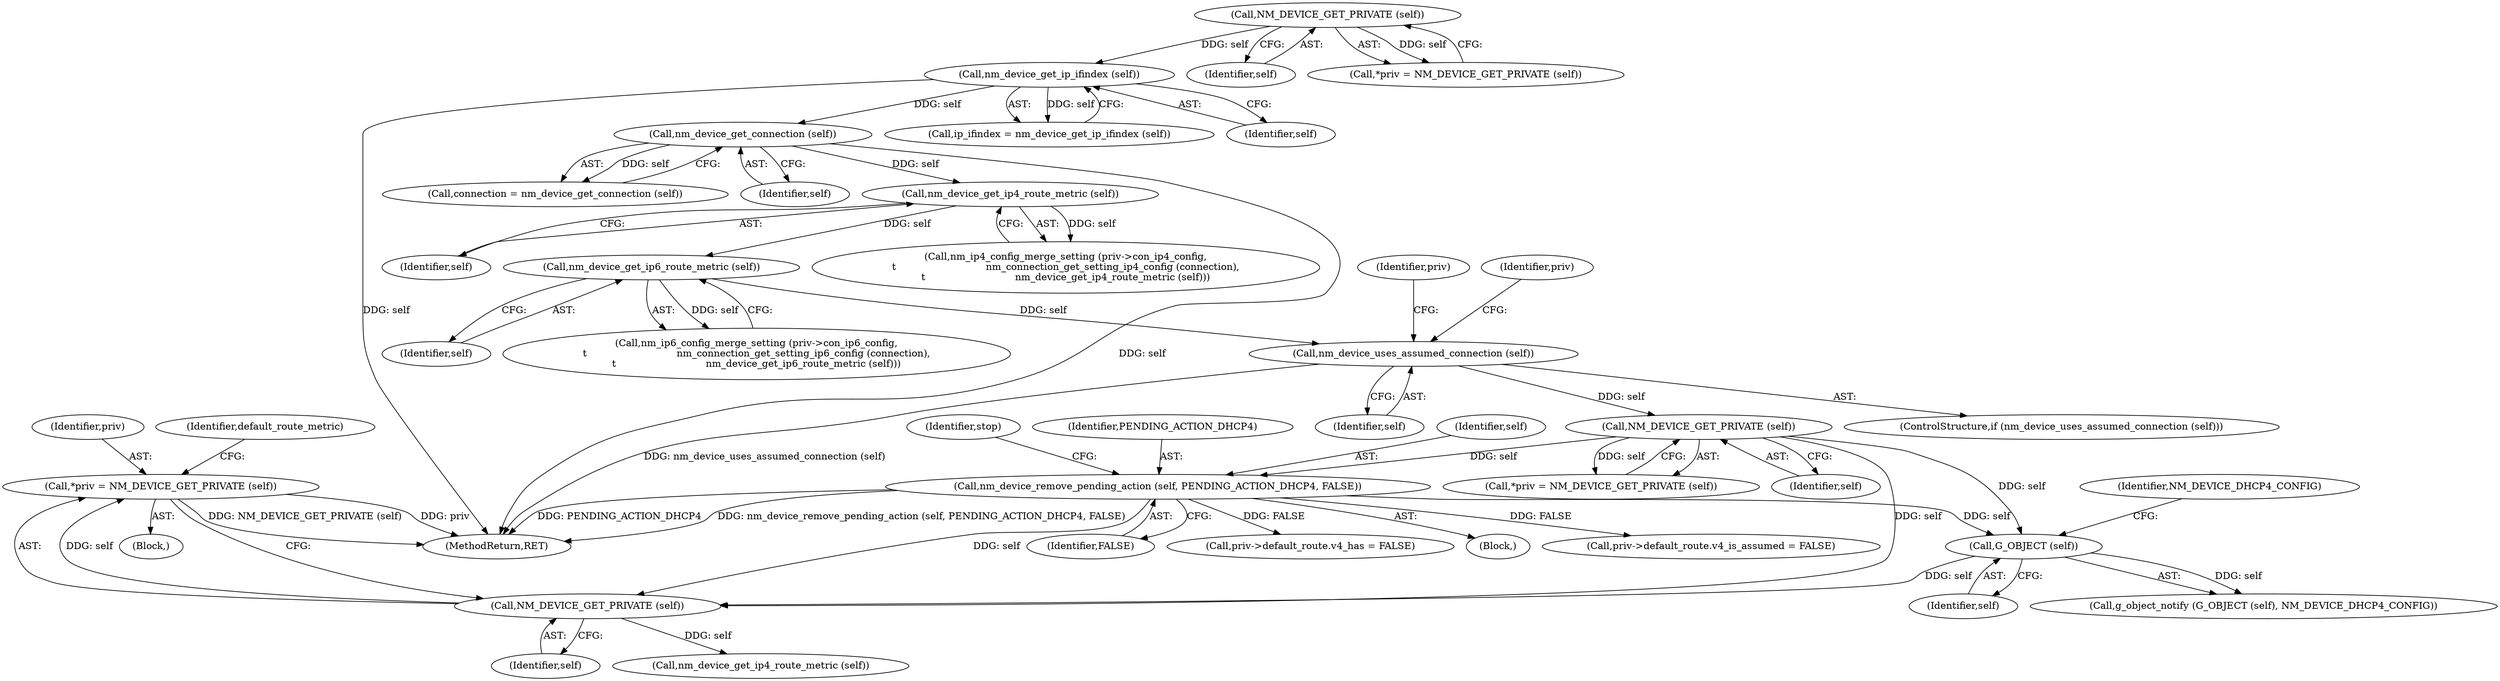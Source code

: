 digraph "0_NetworkManager_d5fc88e573fa58b93034b04d35a2454f5d28cad9@pointer" {
"1004747" [label="(Call,*priv = NM_DEVICE_GET_PRIVATE (self))"];
"1004749" [label="(Call,NM_DEVICE_GET_PRIVATE (self))"];
"1004715" [label="(Call,nm_device_remove_pending_action (self, PENDING_ACTION_DHCP4, FALSE))"];
"1004691" [label="(Call,NM_DEVICE_GET_PRIVATE (self))"];
"1004668" [label="(Call,nm_device_uses_assumed_connection (self))"];
"1004665" [label="(Call,nm_device_get_ip6_route_metric (self))"];
"1004657" [label="(Call,nm_device_get_ip4_route_metric (self))"];
"1004633" [label="(Call,nm_device_get_connection (self))"];
"1004611" [label="(Call,nm_device_get_ip_ifindex (self))"];
"1004606" [label="(Call,NM_DEVICE_GET_PRIVATE (self))"];
"1004742" [label="(Call,G_OBJECT (self))"];
"1004673" [label="(Identifier,priv)"];
"1004854" [label="(Call,priv->default_route.v4_is_assumed = FALSE)"];
"1004631" [label="(Call,connection = nm_device_get_connection (self))"];
"1004692" [label="(Identifier,self)"];
"1004750" [label="(Identifier,self)"];
"1004718" [label="(Identifier,FALSE)"];
"1004607" [label="(Identifier,self)"];
"1004742" [label="(Call,G_OBJECT (self))"];
"1004634" [label="(Identifier,self)"];
"1004606" [label="(Call,NM_DEVICE_GET_PRIVATE (self))"];
"1004745" [label="(Block,)"];
"1004741" [label="(Call,g_object_notify (G_OBJECT (self), NM_DEVICE_DHCP4_CONFIG))"];
"1004691" [label="(Call,NM_DEVICE_GET_PRIVATE (self))"];
"1004659" [label="(Call,nm_ip6_config_merge_setting (priv->con_ip6_config,\n\t                             nm_connection_get_setting_ip6_config (connection),\n\t                             nm_device_get_ip6_route_metric (self)))"];
"1004668" [label="(Call,nm_device_uses_assumed_connection (self))"];
"1004651" [label="(Call,nm_ip4_config_merge_setting (priv->con_ip4_config,\n\t                             nm_connection_get_setting_ip4_config (connection),\n\t                             nm_device_get_ip4_route_metric (self)))"];
"1004604" [label="(Call,*priv = NM_DEVICE_GET_PRIVATE (self))"];
"1004716" [label="(Identifier,self)"];
"1004667" [label="(ControlStructure,if (nm_device_uses_assumed_connection (self)))"];
"1004665" [label="(Call,nm_device_get_ip6_route_metric (self))"];
"1004633" [label="(Call,nm_device_get_connection (self))"];
"1004689" [label="(Call,*priv = NM_DEVICE_GET_PRIVATE (self))"];
"1004657" [label="(Call,nm_device_get_ip4_route_metric (self))"];
"1004758" [label="(Call,nm_device_get_ip4_route_metric (self))"];
"1004666" [label="(Identifier,self)"];
"1004747" [label="(Call,*priv = NM_DEVICE_GET_PRIVATE (self))"];
"1004748" [label="(Identifier,priv)"];
"1004749" [label="(Call,NM_DEVICE_GET_PRIVATE (self))"];
"1004715" [label="(Call,nm_device_remove_pending_action (self, PENDING_ACTION_DHCP4, FALSE))"];
"1004720" [label="(Identifier,stop)"];
"1004669" [label="(Identifier,self)"];
"1004611" [label="(Call,nm_device_get_ip_ifindex (self))"];
"1004757" [label="(Identifier,default_route_metric)"];
"1004717" [label="(Identifier,PENDING_ACTION_DHCP4)"];
"1007368" [label="(MethodReturn,RET)"];
"1004609" [label="(Call,ip_ifindex = nm_device_get_ip_ifindex (self))"];
"1004658" [label="(Identifier,self)"];
"1004831" [label="(Call,priv->default_route.v4_has = FALSE)"];
"1004612" [label="(Identifier,self)"];
"1004743" [label="(Identifier,self)"];
"1004697" [label="(Block,)"];
"1004690" [label="(Identifier,priv)"];
"1004744" [label="(Identifier,NM_DEVICE_DHCP4_CONFIG)"];
"1004747" -> "1004745"  [label="AST: "];
"1004747" -> "1004749"  [label="CFG: "];
"1004748" -> "1004747"  [label="AST: "];
"1004749" -> "1004747"  [label="AST: "];
"1004757" -> "1004747"  [label="CFG: "];
"1004747" -> "1007368"  [label="DDG: priv"];
"1004747" -> "1007368"  [label="DDG: NM_DEVICE_GET_PRIVATE (self)"];
"1004749" -> "1004747"  [label="DDG: self"];
"1004749" -> "1004750"  [label="CFG: "];
"1004750" -> "1004749"  [label="AST: "];
"1004715" -> "1004749"  [label="DDG: self"];
"1004691" -> "1004749"  [label="DDG: self"];
"1004742" -> "1004749"  [label="DDG: self"];
"1004749" -> "1004758"  [label="DDG: self"];
"1004715" -> "1004697"  [label="AST: "];
"1004715" -> "1004718"  [label="CFG: "];
"1004716" -> "1004715"  [label="AST: "];
"1004717" -> "1004715"  [label="AST: "];
"1004718" -> "1004715"  [label="AST: "];
"1004720" -> "1004715"  [label="CFG: "];
"1004715" -> "1007368"  [label="DDG: PENDING_ACTION_DHCP4"];
"1004715" -> "1007368"  [label="DDG: nm_device_remove_pending_action (self, PENDING_ACTION_DHCP4, FALSE)"];
"1004691" -> "1004715"  [label="DDG: self"];
"1004715" -> "1004742"  [label="DDG: self"];
"1004715" -> "1004831"  [label="DDG: FALSE"];
"1004715" -> "1004854"  [label="DDG: FALSE"];
"1004691" -> "1004689"  [label="AST: "];
"1004691" -> "1004692"  [label="CFG: "];
"1004692" -> "1004691"  [label="AST: "];
"1004689" -> "1004691"  [label="CFG: "];
"1004691" -> "1004689"  [label="DDG: self"];
"1004668" -> "1004691"  [label="DDG: self"];
"1004691" -> "1004742"  [label="DDG: self"];
"1004668" -> "1004667"  [label="AST: "];
"1004668" -> "1004669"  [label="CFG: "];
"1004669" -> "1004668"  [label="AST: "];
"1004673" -> "1004668"  [label="CFG: "];
"1004690" -> "1004668"  [label="CFG: "];
"1004668" -> "1007368"  [label="DDG: nm_device_uses_assumed_connection (self)"];
"1004665" -> "1004668"  [label="DDG: self"];
"1004665" -> "1004659"  [label="AST: "];
"1004665" -> "1004666"  [label="CFG: "];
"1004666" -> "1004665"  [label="AST: "];
"1004659" -> "1004665"  [label="CFG: "];
"1004665" -> "1004659"  [label="DDG: self"];
"1004657" -> "1004665"  [label="DDG: self"];
"1004657" -> "1004651"  [label="AST: "];
"1004657" -> "1004658"  [label="CFG: "];
"1004658" -> "1004657"  [label="AST: "];
"1004651" -> "1004657"  [label="CFG: "];
"1004657" -> "1004651"  [label="DDG: self"];
"1004633" -> "1004657"  [label="DDG: self"];
"1004633" -> "1004631"  [label="AST: "];
"1004633" -> "1004634"  [label="CFG: "];
"1004634" -> "1004633"  [label="AST: "];
"1004631" -> "1004633"  [label="CFG: "];
"1004633" -> "1007368"  [label="DDG: self"];
"1004633" -> "1004631"  [label="DDG: self"];
"1004611" -> "1004633"  [label="DDG: self"];
"1004611" -> "1004609"  [label="AST: "];
"1004611" -> "1004612"  [label="CFG: "];
"1004612" -> "1004611"  [label="AST: "];
"1004609" -> "1004611"  [label="CFG: "];
"1004611" -> "1007368"  [label="DDG: self"];
"1004611" -> "1004609"  [label="DDG: self"];
"1004606" -> "1004611"  [label="DDG: self"];
"1004606" -> "1004604"  [label="AST: "];
"1004606" -> "1004607"  [label="CFG: "];
"1004607" -> "1004606"  [label="AST: "];
"1004604" -> "1004606"  [label="CFG: "];
"1004606" -> "1004604"  [label="DDG: self"];
"1004742" -> "1004741"  [label="AST: "];
"1004742" -> "1004743"  [label="CFG: "];
"1004743" -> "1004742"  [label="AST: "];
"1004744" -> "1004742"  [label="CFG: "];
"1004742" -> "1004741"  [label="DDG: self"];
}
